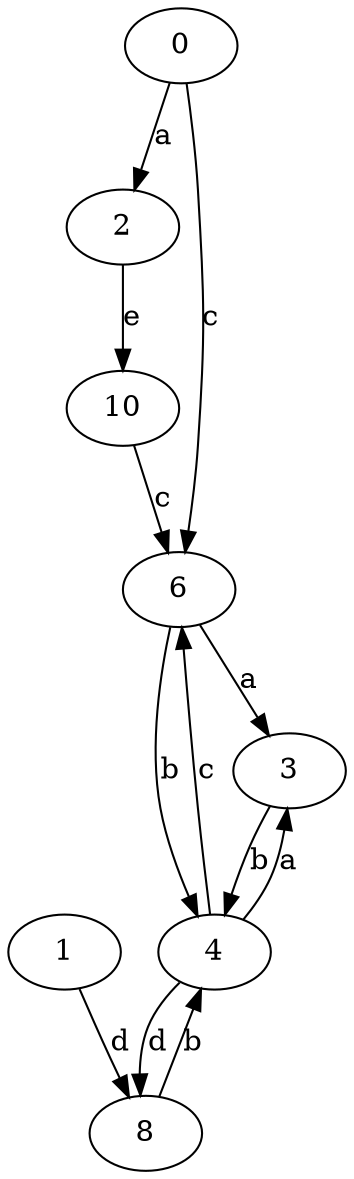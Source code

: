 strict digraph  {
2;
0;
1;
3;
4;
6;
8;
10;
2 -> 10  [label=e];
0 -> 2  [label=a];
0 -> 6  [label=c];
1 -> 8  [label=d];
3 -> 4  [label=b];
4 -> 3  [label=a];
4 -> 6  [label=c];
4 -> 8  [label=d];
6 -> 3  [label=a];
6 -> 4  [label=b];
8 -> 4  [label=b];
10 -> 6  [label=c];
}
